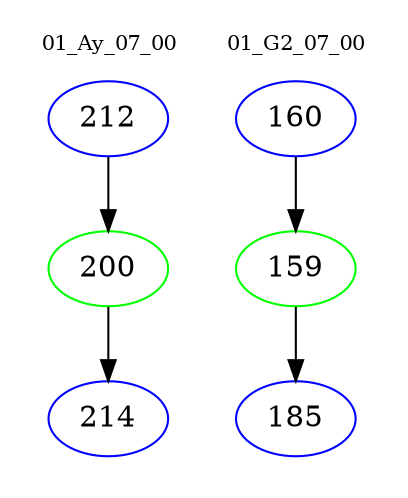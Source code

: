 digraph{
subgraph cluster_0 {
color = white
label = "01_Ay_07_00";
fontsize=10;
T0_212 [label="212", color="blue"]
T0_212 -> T0_200 [color="black"]
T0_200 [label="200", color="green"]
T0_200 -> T0_214 [color="black"]
T0_214 [label="214", color="blue"]
}
subgraph cluster_1 {
color = white
label = "01_G2_07_00";
fontsize=10;
T1_160 [label="160", color="blue"]
T1_160 -> T1_159 [color="black"]
T1_159 [label="159", color="green"]
T1_159 -> T1_185 [color="black"]
T1_185 [label="185", color="blue"]
}
}
